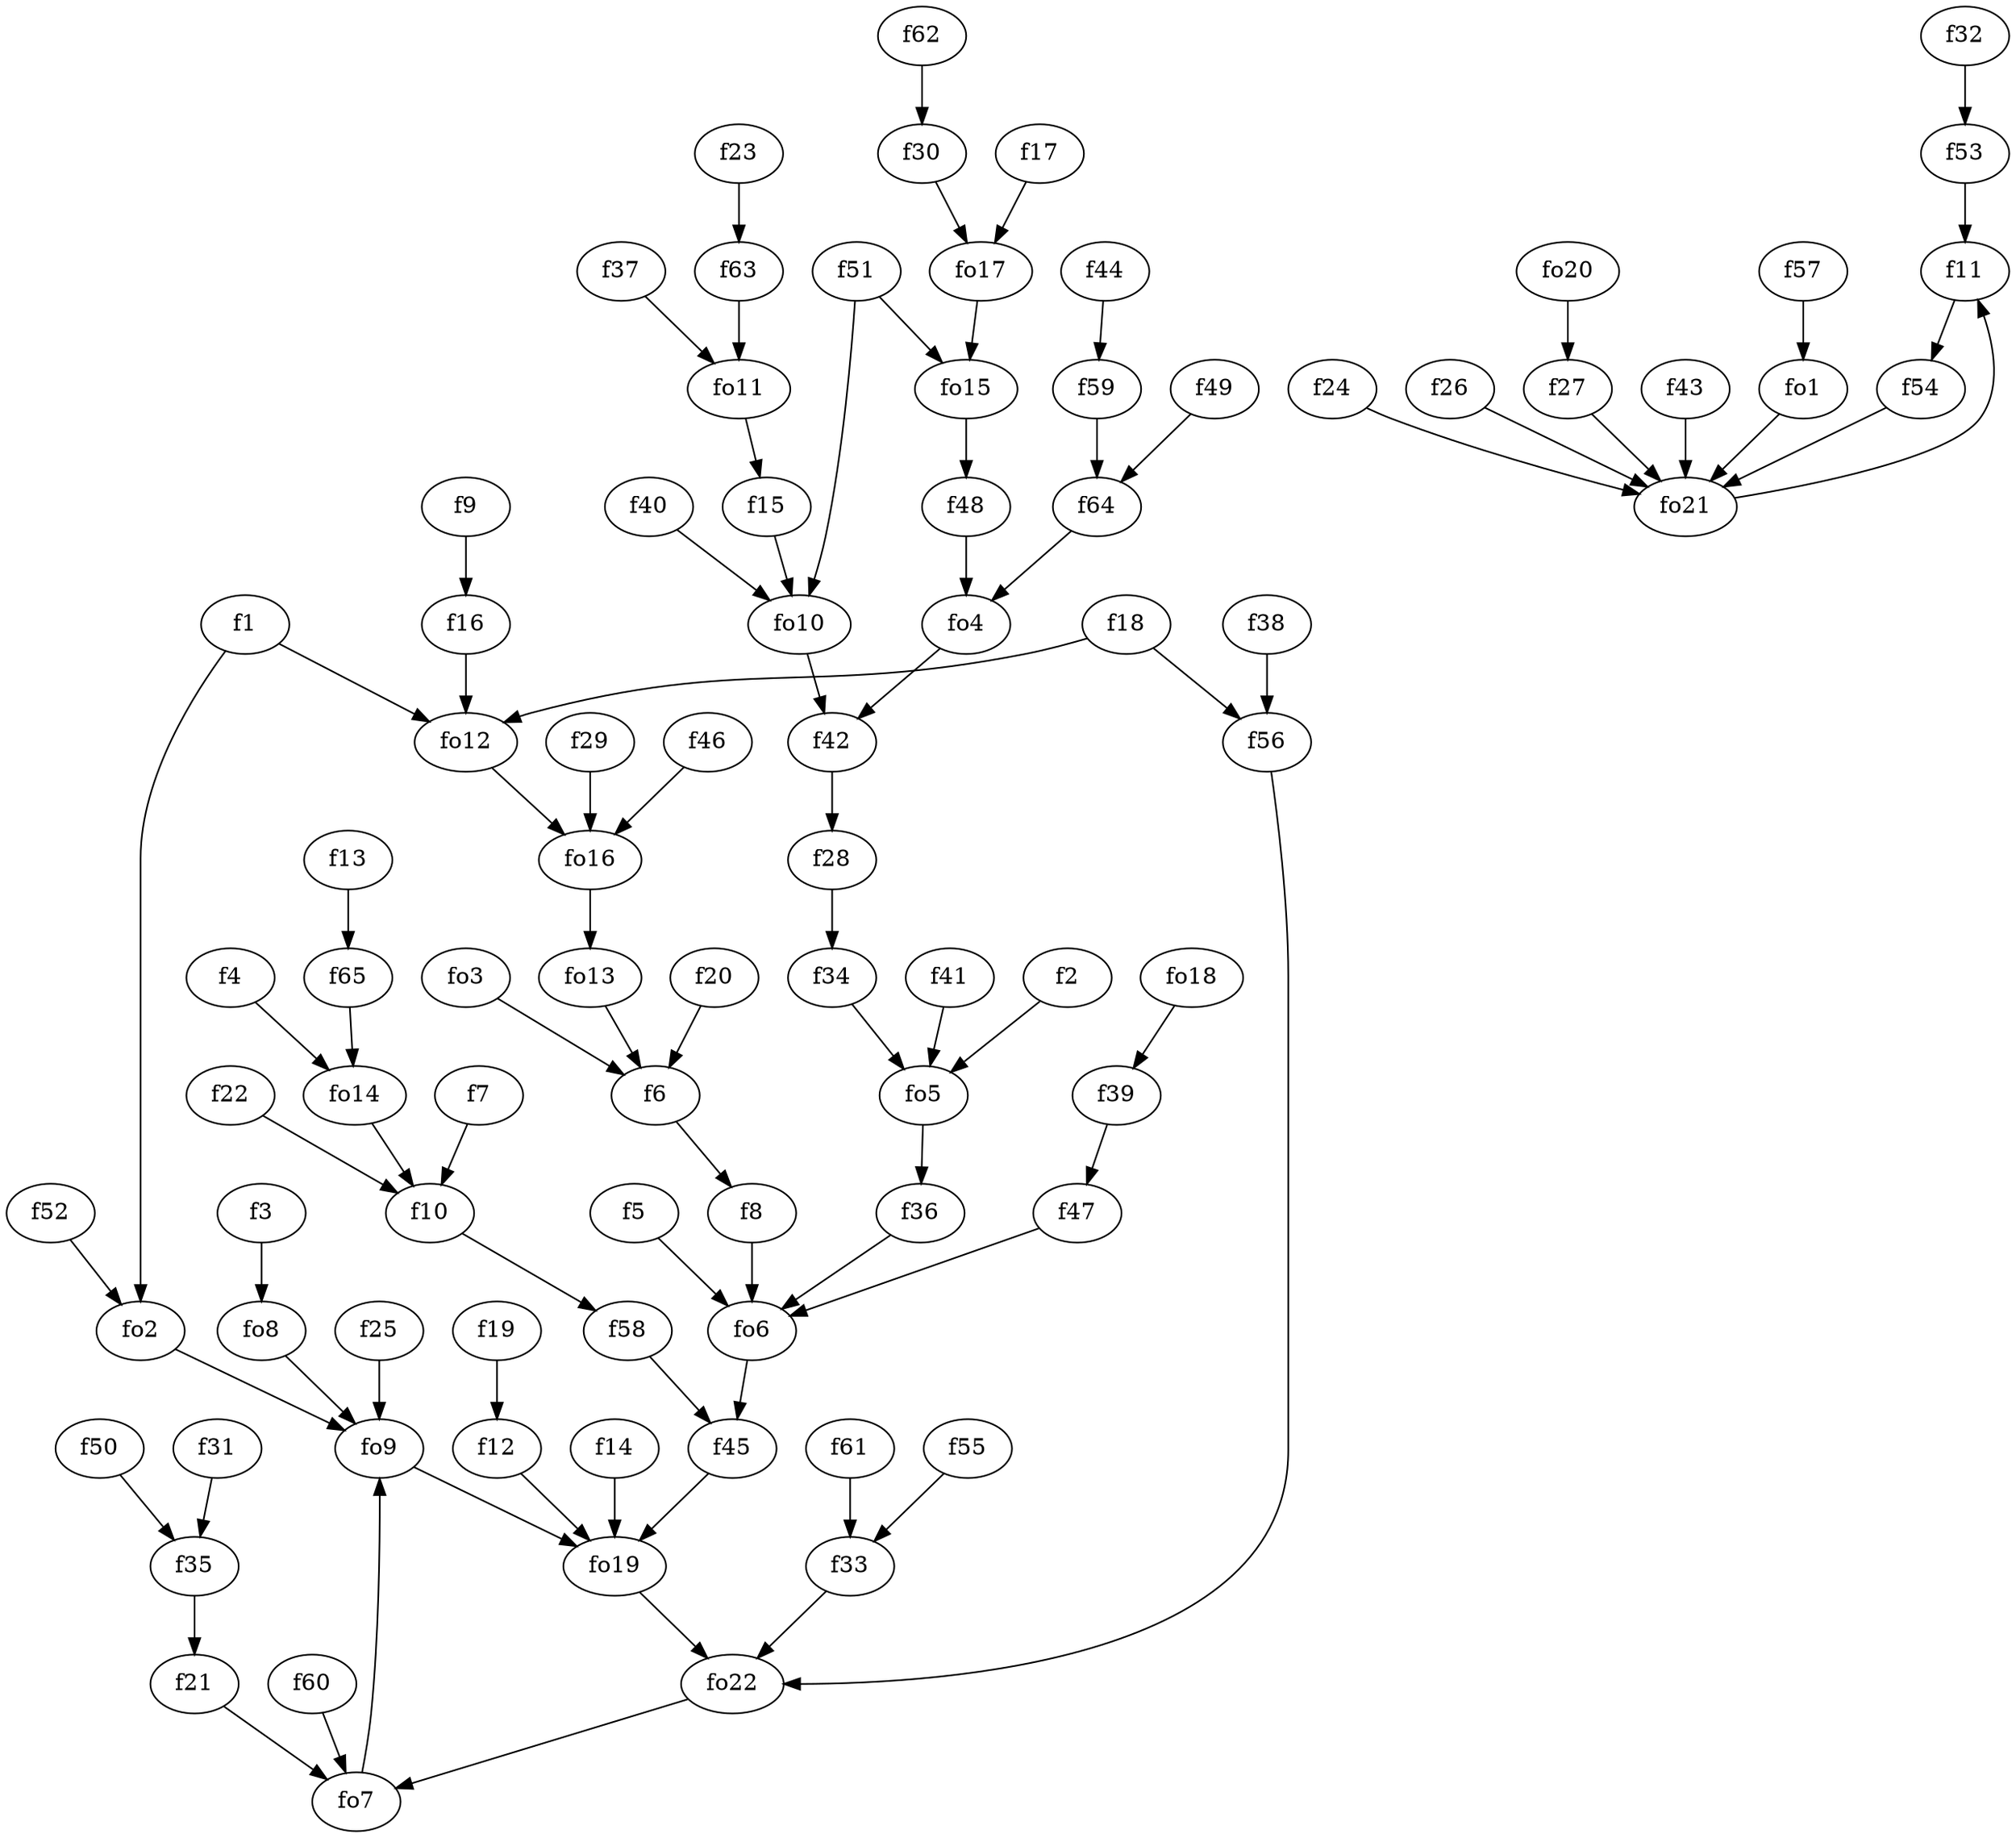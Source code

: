 strict digraph  {
f1;
f2;
f3;
f4;
f5;
f6;
f7;
f8;
f9;
f10;
f11;
f12;
f13;
f14;
f15;
f16;
f17;
f18;
f19;
f20;
f21;
f22;
f23;
f24;
f25;
f26;
f27;
f28;
f29;
f30;
f31;
f32;
f33;
f34;
f35;
f36;
f37;
f38;
f39;
f40;
f41;
f42;
f43;
f44;
f45;
f46;
f47;
f48;
f49;
f50;
f51;
f52;
f53;
f54;
f55;
f56;
f57;
f58;
f59;
f60;
f61;
f62;
f63;
f64;
f65;
fo1;
fo2;
fo3;
fo4;
fo5;
fo6;
fo7;
fo8;
fo9;
fo10;
fo11;
fo12;
fo13;
fo14;
fo15;
fo16;
fo17;
fo18;
fo19;
fo20;
fo21;
fo22;
f1 -> fo12  [weight=2];
f1 -> fo2  [weight=2];
f2 -> fo5  [weight=2];
f3 -> fo8  [weight=2];
f4 -> fo14  [weight=2];
f5 -> fo6  [weight=2];
f6 -> f8  [weight=2];
f7 -> f10  [weight=2];
f8 -> fo6  [weight=2];
f9 -> f16  [weight=2];
f10 -> f58  [weight=2];
f11 -> f54  [weight=2];
f12 -> fo19  [weight=2];
f13 -> f65  [weight=2];
f14 -> fo19  [weight=2];
f15 -> fo10  [weight=2];
f16 -> fo12  [weight=2];
f17 -> fo17  [weight=2];
f18 -> f56  [weight=2];
f18 -> fo12  [weight=2];
f19 -> f12  [weight=2];
f20 -> f6  [weight=2];
f21 -> fo7  [weight=2];
f22 -> f10  [weight=2];
f23 -> f63  [weight=2];
f24 -> fo21  [weight=2];
f25 -> fo9  [weight=2];
f26 -> fo21  [weight=2];
f27 -> fo21  [weight=2];
f28 -> f34  [weight=2];
f29 -> fo16  [weight=2];
f30 -> fo17  [weight=2];
f31 -> f35  [weight=2];
f32 -> f53  [weight=2];
f33 -> fo22  [weight=2];
f34 -> fo5  [weight=2];
f35 -> f21  [weight=2];
f36 -> fo6  [weight=2];
f37 -> fo11  [weight=2];
f38 -> f56  [weight=2];
f39 -> f47  [weight=2];
f40 -> fo10  [weight=2];
f41 -> fo5  [weight=2];
f42 -> f28  [weight=2];
f43 -> fo21  [weight=2];
f44 -> f59  [weight=2];
f45 -> fo19  [weight=2];
f46 -> fo16  [weight=2];
f47 -> fo6  [weight=2];
f48 -> fo4  [weight=2];
f49 -> f64  [weight=2];
f50 -> f35  [weight=2];
f51 -> fo15  [weight=2];
f51 -> fo10  [weight=2];
f52 -> fo2  [weight=2];
f53 -> f11  [weight=2];
f54 -> fo21  [weight=2];
f55 -> f33  [weight=2];
f56 -> fo22  [weight=2];
f57 -> fo1  [weight=2];
f58 -> f45  [weight=2];
f59 -> f64  [weight=2];
f60 -> fo7  [weight=2];
f61 -> f33  [weight=2];
f62 -> f30  [weight=2];
f63 -> fo11  [weight=2];
f64 -> fo4  [weight=2];
f65 -> fo14  [weight=2];
fo1 -> fo21  [weight=2];
fo2 -> fo9  [weight=2];
fo3 -> f6  [weight=2];
fo4 -> f42  [weight=2];
fo5 -> f36  [weight=2];
fo6 -> f45  [weight=2];
fo7 -> fo9  [weight=2];
fo8 -> fo9  [weight=2];
fo9 -> fo19  [weight=2];
fo10 -> f42  [weight=2];
fo11 -> f15  [weight=2];
fo12 -> fo16  [weight=2];
fo13 -> f6  [weight=2];
fo14 -> f10  [weight=2];
fo15 -> f48  [weight=2];
fo16 -> fo13  [weight=2];
fo17 -> fo15  [weight=2];
fo18 -> f39  [weight=2];
fo19 -> fo22  [weight=2];
fo20 -> f27  [weight=2];
fo21 -> f11  [weight=2];
fo22 -> fo7  [weight=2];
}
